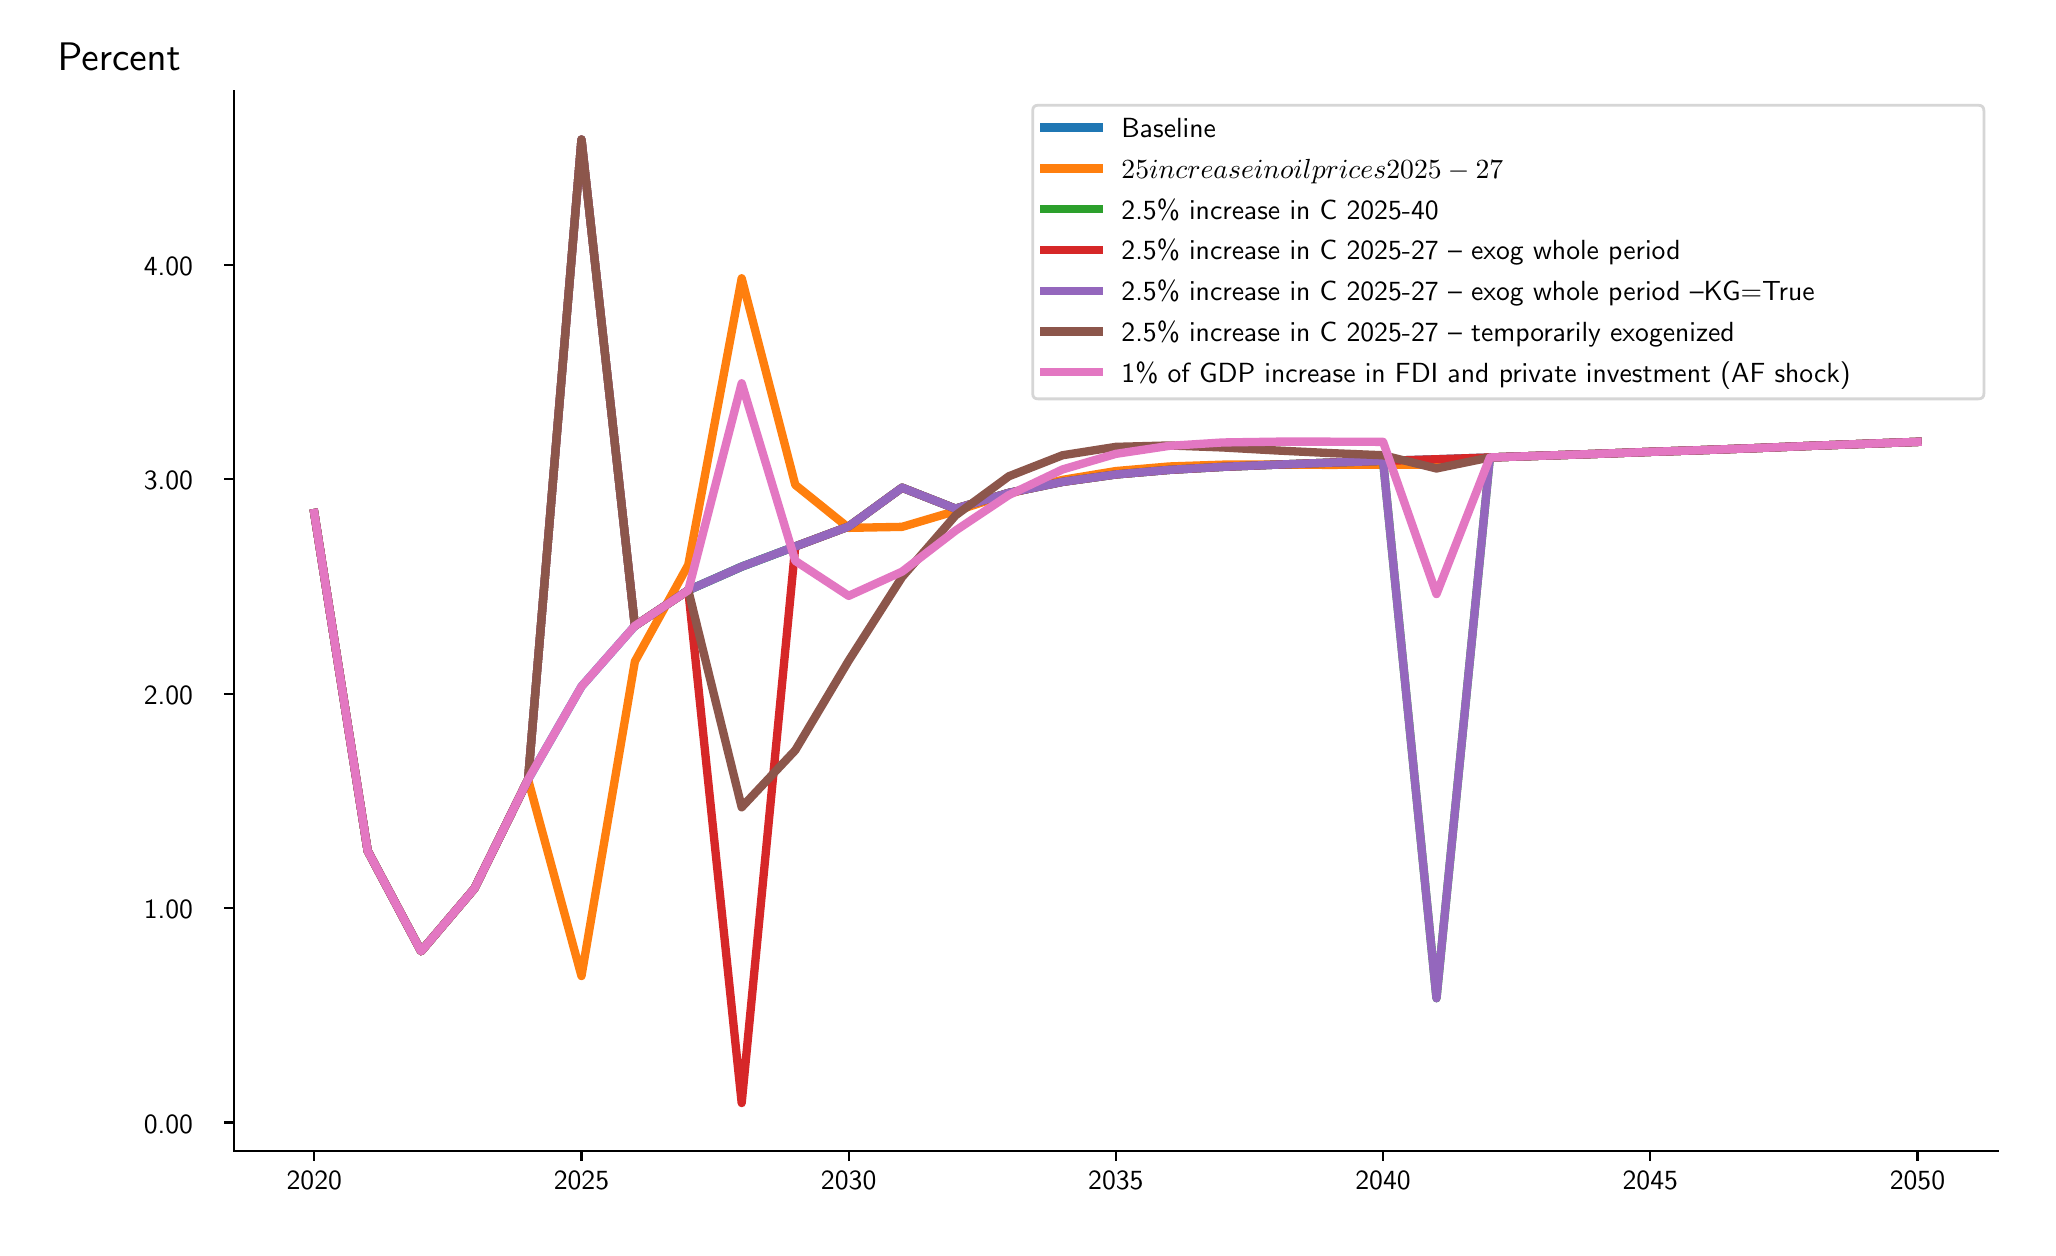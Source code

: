 \begingroup%
\makeatletter%
\begin{pgfpicture}%
\pgfpathrectangle{\pgfpointorigin}{\pgfqpoint{10.0in}{6.0in}}%
\pgfusepath{use as bounding box, clip}%
\begin{pgfscope}%
\pgfsetbuttcap%
\pgfsetmiterjoin%
\definecolor{currentfill}{rgb}{1.0,1.0,1.0}%
\pgfsetfillcolor{currentfill}%
\pgfsetlinewidth{0.0pt}%
\definecolor{currentstroke}{rgb}{1.0,1.0,1.0}%
\pgfsetstrokecolor{currentstroke}%
\pgfsetdash{}{0pt}%
\pgfpathmoveto{\pgfqpoint{0.0in}{0.0in}}%
\pgfpathlineto{\pgfqpoint{10.0in}{0.0in}}%
\pgfpathlineto{\pgfqpoint{10.0in}{6.0in}}%
\pgfpathlineto{\pgfqpoint{0.0in}{6.0in}}%
\pgfpathlineto{\pgfqpoint{0.0in}{0.0in}}%
\pgfpathclose%
\pgfusepath{fill}%
\end{pgfscope}%
\begin{pgfscope}%
\pgfsetbuttcap%
\pgfsetmiterjoin%
\definecolor{currentfill}{rgb}{1.0,1.0,1.0}%
\pgfsetfillcolor{currentfill}%
\pgfsetlinewidth{0.0pt}%
\definecolor{currentstroke}{rgb}{0.0,0.0,0.0}%
\pgfsetstrokecolor{currentstroke}%
\pgfsetstrokeopacity{0.0}%
\pgfsetdash{}{0pt}%
\pgfpathmoveto{\pgfqpoint{1.032in}{0.382in}}%
\pgfpathlineto{\pgfqpoint{9.85in}{0.382in}}%
\pgfpathlineto{\pgfqpoint{9.85in}{5.682in}}%
\pgfpathlineto{\pgfqpoint{1.032in}{5.682in}}%
\pgfpathlineto{\pgfqpoint{1.032in}{0.382in}}%
\pgfpathclose%
\pgfusepath{fill}%
\end{pgfscope}%
\begin{pgfscope}%
\pgfsetbuttcap%
\pgfsetroundjoin%
\definecolor{currentfill}{rgb}{0.0,0.0,0.0}%
\pgfsetfillcolor{currentfill}%
\pgfsetlinewidth{0.803pt}%
\definecolor{currentstroke}{rgb}{0.0,0.0,0.0}%
\pgfsetstrokecolor{currentstroke}%
\pgfsetdash{}{0pt}%
\pgfsys@defobject{currentmarker}{\pgfqpoint{0.0in}{-0.049in}}{\pgfqpoint{0.0in}{0.0in}}{%
\pgfpathmoveto{\pgfqpoint{0.0in}{0.0in}}%
\pgfpathlineto{\pgfqpoint{0.0in}{-0.049in}}%
\pgfusepath{stroke,fill}%
}%
\begin{pgfscope}%
\pgfsys@transformshift{1.433in}{0.382in}%
\pgfsys@useobject{currentmarker}{}%
\end{pgfscope}%
\end{pgfscope}%
\begin{pgfscope}%
\definecolor{textcolor}{rgb}{0.0,0.0,0.0}%
\pgfsetstrokecolor{textcolor}%
\pgfsetfillcolor{textcolor}%
\pgftext[x=1.433in,y=0.284in,,top]{\color{textcolor}\sffamily\fontsize{10.0}{12.0}\selectfont 2020}%
\end{pgfscope}%
\begin{pgfscope}%
\pgfsetbuttcap%
\pgfsetroundjoin%
\definecolor{currentfill}{rgb}{0.0,0.0,0.0}%
\pgfsetfillcolor{currentfill}%
\pgfsetlinewidth{0.803pt}%
\definecolor{currentstroke}{rgb}{0.0,0.0,0.0}%
\pgfsetstrokecolor{currentstroke}%
\pgfsetdash{}{0pt}%
\pgfsys@defobject{currentmarker}{\pgfqpoint{0.0in}{-0.049in}}{\pgfqpoint{0.0in}{0.0in}}{%
\pgfpathmoveto{\pgfqpoint{0.0in}{0.0in}}%
\pgfpathlineto{\pgfqpoint{0.0in}{-0.049in}}%
\pgfusepath{stroke,fill}%
}%
\begin{pgfscope}%
\pgfsys@transformshift{2.769in}{0.382in}%
\pgfsys@useobject{currentmarker}{}%
\end{pgfscope}%
\end{pgfscope}%
\begin{pgfscope}%
\definecolor{textcolor}{rgb}{0.0,0.0,0.0}%
\pgfsetstrokecolor{textcolor}%
\pgfsetfillcolor{textcolor}%
\pgftext[x=2.769in,y=0.284in,,top]{\color{textcolor}\sffamily\fontsize{10.0}{12.0}\selectfont 2025}%
\end{pgfscope}%
\begin{pgfscope}%
\pgfsetbuttcap%
\pgfsetroundjoin%
\definecolor{currentfill}{rgb}{0.0,0.0,0.0}%
\pgfsetfillcolor{currentfill}%
\pgfsetlinewidth{0.803pt}%
\definecolor{currentstroke}{rgb}{0.0,0.0,0.0}%
\pgfsetstrokecolor{currentstroke}%
\pgfsetdash{}{0pt}%
\pgfsys@defobject{currentmarker}{\pgfqpoint{0.0in}{-0.049in}}{\pgfqpoint{0.0in}{0.0in}}{%
\pgfpathmoveto{\pgfqpoint{0.0in}{0.0in}}%
\pgfpathlineto{\pgfqpoint{0.0in}{-0.049in}}%
\pgfusepath{stroke,fill}%
}%
\begin{pgfscope}%
\pgfsys@transformshift{4.105in}{0.382in}%
\pgfsys@useobject{currentmarker}{}%
\end{pgfscope}%
\end{pgfscope}%
\begin{pgfscope}%
\definecolor{textcolor}{rgb}{0.0,0.0,0.0}%
\pgfsetstrokecolor{textcolor}%
\pgfsetfillcolor{textcolor}%
\pgftext[x=4.105in,y=0.284in,,top]{\color{textcolor}\sffamily\fontsize{10.0}{12.0}\selectfont 2030}%
\end{pgfscope}%
\begin{pgfscope}%
\pgfsetbuttcap%
\pgfsetroundjoin%
\definecolor{currentfill}{rgb}{0.0,0.0,0.0}%
\pgfsetfillcolor{currentfill}%
\pgfsetlinewidth{0.803pt}%
\definecolor{currentstroke}{rgb}{0.0,0.0,0.0}%
\pgfsetstrokecolor{currentstroke}%
\pgfsetdash{}{0pt}%
\pgfsys@defobject{currentmarker}{\pgfqpoint{0.0in}{-0.049in}}{\pgfqpoint{0.0in}{0.0in}}{%
\pgfpathmoveto{\pgfqpoint{0.0in}{0.0in}}%
\pgfpathlineto{\pgfqpoint{0.0in}{-0.049in}}%
\pgfusepath{stroke,fill}%
}%
\begin{pgfscope}%
\pgfsys@transformshift{5.441in}{0.382in}%
\pgfsys@useobject{currentmarker}{}%
\end{pgfscope}%
\end{pgfscope}%
\begin{pgfscope}%
\definecolor{textcolor}{rgb}{0.0,0.0,0.0}%
\pgfsetstrokecolor{textcolor}%
\pgfsetfillcolor{textcolor}%
\pgftext[x=5.441in,y=0.284in,,top]{\color{textcolor}\sffamily\fontsize{10.0}{12.0}\selectfont 2035}%
\end{pgfscope}%
\begin{pgfscope}%
\pgfsetbuttcap%
\pgfsetroundjoin%
\definecolor{currentfill}{rgb}{0.0,0.0,0.0}%
\pgfsetfillcolor{currentfill}%
\pgfsetlinewidth{0.803pt}%
\definecolor{currentstroke}{rgb}{0.0,0.0,0.0}%
\pgfsetstrokecolor{currentstroke}%
\pgfsetdash{}{0pt}%
\pgfsys@defobject{currentmarker}{\pgfqpoint{0.0in}{-0.049in}}{\pgfqpoint{0.0in}{0.0in}}{%
\pgfpathmoveto{\pgfqpoint{0.0in}{0.0in}}%
\pgfpathlineto{\pgfqpoint{0.0in}{-0.049in}}%
\pgfusepath{stroke,fill}%
}%
\begin{pgfscope}%
\pgfsys@transformshift{6.777in}{0.382in}%
\pgfsys@useobject{currentmarker}{}%
\end{pgfscope}%
\end{pgfscope}%
\begin{pgfscope}%
\definecolor{textcolor}{rgb}{0.0,0.0,0.0}%
\pgfsetstrokecolor{textcolor}%
\pgfsetfillcolor{textcolor}%
\pgftext[x=6.777in,y=0.284in,,top]{\color{textcolor}\sffamily\fontsize{10.0}{12.0}\selectfont 2040}%
\end{pgfscope}%
\begin{pgfscope}%
\pgfsetbuttcap%
\pgfsetroundjoin%
\definecolor{currentfill}{rgb}{0.0,0.0,0.0}%
\pgfsetfillcolor{currentfill}%
\pgfsetlinewidth{0.803pt}%
\definecolor{currentstroke}{rgb}{0.0,0.0,0.0}%
\pgfsetstrokecolor{currentstroke}%
\pgfsetdash{}{0pt}%
\pgfsys@defobject{currentmarker}{\pgfqpoint{0.0in}{-0.049in}}{\pgfqpoint{0.0in}{0.0in}}{%
\pgfpathmoveto{\pgfqpoint{0.0in}{0.0in}}%
\pgfpathlineto{\pgfqpoint{0.0in}{-0.049in}}%
\pgfusepath{stroke,fill}%
}%
\begin{pgfscope}%
\pgfsys@transformshift{8.113in}{0.382in}%
\pgfsys@useobject{currentmarker}{}%
\end{pgfscope}%
\end{pgfscope}%
\begin{pgfscope}%
\definecolor{textcolor}{rgb}{0.0,0.0,0.0}%
\pgfsetstrokecolor{textcolor}%
\pgfsetfillcolor{textcolor}%
\pgftext[x=8.113in,y=0.284in,,top]{\color{textcolor}\sffamily\fontsize{10.0}{12.0}\selectfont 2045}%
\end{pgfscope}%
\begin{pgfscope}%
\pgfsetbuttcap%
\pgfsetroundjoin%
\definecolor{currentfill}{rgb}{0.0,0.0,0.0}%
\pgfsetfillcolor{currentfill}%
\pgfsetlinewidth{0.803pt}%
\definecolor{currentstroke}{rgb}{0.0,0.0,0.0}%
\pgfsetstrokecolor{currentstroke}%
\pgfsetdash{}{0pt}%
\pgfsys@defobject{currentmarker}{\pgfqpoint{0.0in}{-0.049in}}{\pgfqpoint{0.0in}{0.0in}}{%
\pgfpathmoveto{\pgfqpoint{0.0in}{0.0in}}%
\pgfpathlineto{\pgfqpoint{0.0in}{-0.049in}}%
\pgfusepath{stroke,fill}%
}%
\begin{pgfscope}%
\pgfsys@transformshift{9.449in}{0.382in}%
\pgfsys@useobject{currentmarker}{}%
\end{pgfscope}%
\end{pgfscope}%
\begin{pgfscope}%
\definecolor{textcolor}{rgb}{0.0,0.0,0.0}%
\pgfsetstrokecolor{textcolor}%
\pgfsetfillcolor{textcolor}%
\pgftext[x=9.449in,y=0.284in,,top]{\color{textcolor}\sffamily\fontsize{10.0}{12.0}\selectfont 2050}%
\end{pgfscope}%
\begin{pgfscope}%
\pgfsetbuttcap%
\pgfsetroundjoin%
\definecolor{currentfill}{rgb}{0.0,0.0,0.0}%
\pgfsetfillcolor{currentfill}%
\pgfsetlinewidth{0.803pt}%
\definecolor{currentstroke}{rgb}{0.0,0.0,0.0}%
\pgfsetstrokecolor{currentstroke}%
\pgfsetdash{}{0pt}%
\pgfsys@defobject{currentmarker}{\pgfqpoint{-0.049in}{0.0in}}{\pgfqpoint{-0.0in}{0.0in}}{%
\pgfpathmoveto{\pgfqpoint{-0.0in}{0.0in}}%
\pgfpathlineto{\pgfqpoint{-0.049in}{0.0in}}%
\pgfusepath{stroke,fill}%
}%
\begin{pgfscope}%
\pgfsys@transformshift{1.032in}{0.526in}%
\pgfsys@useobject{currentmarker}{}%
\end{pgfscope}%
\end{pgfscope}%
\begin{pgfscope}%
\definecolor{textcolor}{rgb}{0.0,0.0,0.0}%
\pgfsetstrokecolor{textcolor}%
\pgfsetfillcolor{textcolor}%
\pgftext[x=0.581in, y=0.473in, left, base]{\color{textcolor}\sffamily\fontsize{10.0}{12.0}\selectfont 0.00 }%
\end{pgfscope}%
\begin{pgfscope}%
\pgfsetbuttcap%
\pgfsetroundjoin%
\definecolor{currentfill}{rgb}{0.0,0.0,0.0}%
\pgfsetfillcolor{currentfill}%
\pgfsetlinewidth{0.803pt}%
\definecolor{currentstroke}{rgb}{0.0,0.0,0.0}%
\pgfsetstrokecolor{currentstroke}%
\pgfsetdash{}{0pt}%
\pgfsys@defobject{currentmarker}{\pgfqpoint{-0.049in}{0.0in}}{\pgfqpoint{-0.0in}{0.0in}}{%
\pgfpathmoveto{\pgfqpoint{-0.0in}{0.0in}}%
\pgfpathlineto{\pgfqpoint{-0.049in}{0.0in}}%
\pgfusepath{stroke,fill}%
}%
\begin{pgfscope}%
\pgfsys@transformshift{1.032in}{1.598in}%
\pgfsys@useobject{currentmarker}{}%
\end{pgfscope}%
\end{pgfscope}%
\begin{pgfscope}%
\definecolor{textcolor}{rgb}{0.0,0.0,0.0}%
\pgfsetstrokecolor{textcolor}%
\pgfsetfillcolor{textcolor}%
\pgftext[x=0.581in, y=1.545in, left, base]{\color{textcolor}\sffamily\fontsize{10.0}{12.0}\selectfont 1.00 }%
\end{pgfscope}%
\begin{pgfscope}%
\pgfsetbuttcap%
\pgfsetroundjoin%
\definecolor{currentfill}{rgb}{0.0,0.0,0.0}%
\pgfsetfillcolor{currentfill}%
\pgfsetlinewidth{0.803pt}%
\definecolor{currentstroke}{rgb}{0.0,0.0,0.0}%
\pgfsetstrokecolor{currentstroke}%
\pgfsetdash{}{0pt}%
\pgfsys@defobject{currentmarker}{\pgfqpoint{-0.049in}{0.0in}}{\pgfqpoint{-0.0in}{0.0in}}{%
\pgfpathmoveto{\pgfqpoint{-0.0in}{0.0in}}%
\pgfpathlineto{\pgfqpoint{-0.049in}{0.0in}}%
\pgfusepath{stroke,fill}%
}%
\begin{pgfscope}%
\pgfsys@transformshift{1.032in}{2.67in}%
\pgfsys@useobject{currentmarker}{}%
\end{pgfscope}%
\end{pgfscope}%
\begin{pgfscope}%
\definecolor{textcolor}{rgb}{0.0,0.0,0.0}%
\pgfsetstrokecolor{textcolor}%
\pgfsetfillcolor{textcolor}%
\pgftext[x=0.581in, y=2.617in, left, base]{\color{textcolor}\sffamily\fontsize{10.0}{12.0}\selectfont 2.00 }%
\end{pgfscope}%
\begin{pgfscope}%
\pgfsetbuttcap%
\pgfsetroundjoin%
\definecolor{currentfill}{rgb}{0.0,0.0,0.0}%
\pgfsetfillcolor{currentfill}%
\pgfsetlinewidth{0.803pt}%
\definecolor{currentstroke}{rgb}{0.0,0.0,0.0}%
\pgfsetstrokecolor{currentstroke}%
\pgfsetdash{}{0pt}%
\pgfsys@defobject{currentmarker}{\pgfqpoint{-0.049in}{0.0in}}{\pgfqpoint{-0.0in}{0.0in}}{%
\pgfpathmoveto{\pgfqpoint{-0.0in}{0.0in}}%
\pgfpathlineto{\pgfqpoint{-0.049in}{0.0in}}%
\pgfusepath{stroke,fill}%
}%
\begin{pgfscope}%
\pgfsys@transformshift{1.032in}{3.742in}%
\pgfsys@useobject{currentmarker}{}%
\end{pgfscope}%
\end{pgfscope}%
\begin{pgfscope}%
\definecolor{textcolor}{rgb}{0.0,0.0,0.0}%
\pgfsetstrokecolor{textcolor}%
\pgfsetfillcolor{textcolor}%
\pgftext[x=0.581in, y=3.689in, left, base]{\color{textcolor}\sffamily\fontsize{10.0}{12.0}\selectfont 3.00 }%
\end{pgfscope}%
\begin{pgfscope}%
\pgfsetbuttcap%
\pgfsetroundjoin%
\definecolor{currentfill}{rgb}{0.0,0.0,0.0}%
\pgfsetfillcolor{currentfill}%
\pgfsetlinewidth{0.803pt}%
\definecolor{currentstroke}{rgb}{0.0,0.0,0.0}%
\pgfsetstrokecolor{currentstroke}%
\pgfsetdash{}{0pt}%
\pgfsys@defobject{currentmarker}{\pgfqpoint{-0.049in}{0.0in}}{\pgfqpoint{-0.0in}{0.0in}}{%
\pgfpathmoveto{\pgfqpoint{-0.0in}{0.0in}}%
\pgfpathlineto{\pgfqpoint{-0.049in}{0.0in}}%
\pgfusepath{stroke,fill}%
}%
\begin{pgfscope}%
\pgfsys@transformshift{1.032in}{4.814in}%
\pgfsys@useobject{currentmarker}{}%
\end{pgfscope}%
\end{pgfscope}%
\begin{pgfscope}%
\definecolor{textcolor}{rgb}{0.0,0.0,0.0}%
\pgfsetstrokecolor{textcolor}%
\pgfsetfillcolor{textcolor}%
\pgftext[x=0.581in, y=4.761in, left, base]{\color{textcolor}\sffamily\fontsize{10.0}{12.0}\selectfont 4.00 }%
\end{pgfscope}%
\begin{pgfscope}%
\definecolor{textcolor}{rgb}{0.0,0.0,0.0}%
\pgfsetstrokecolor{textcolor}%
\pgfsetfillcolor{textcolor}%
\pgftext[x=0.15in,y=5.788in,left,base]{\color{textcolor}\sffamily\fontsize{15.0}{18.0}\selectfont Percent}%
\end{pgfscope}%
\begin{pgfscope}%
\pgfpathrectangle{\pgfqpoint{1.032in}{0.382in}}{\pgfqpoint{8.818in}{5.3in}}%
\pgfusepath{clip}%
\pgfsetrectcap%
\pgfsetroundjoin%
\pgfsetlinewidth{3.011pt}%
\definecolor{currentstroke}{rgb}{0.122,0.467,0.706}%
\pgfsetstrokecolor{currentstroke}%
\pgfsetdash{}{0pt}%
\pgfpathmoveto{\pgfqpoint{1.433in}{3.573in}}%
\pgfpathlineto{\pgfqpoint{1.7in}{1.884in}}%
\pgfpathlineto{\pgfqpoint{1.967in}{1.382in}}%
\pgfpathlineto{\pgfqpoint{2.234in}{1.696in}}%
\pgfpathlineto{\pgfqpoint{2.502in}{2.241in}}%
\pgfpathlineto{\pgfqpoint{2.769in}{2.706in}}%
\pgfpathlineto{\pgfqpoint{3.036in}{3.009in}}%
\pgfpathlineto{\pgfqpoint{3.303in}{3.187in}}%
\pgfpathlineto{\pgfqpoint{3.57in}{3.305in}}%
\pgfpathlineto{\pgfqpoint{3.838in}{3.406in}}%
\pgfpathlineto{\pgfqpoint{4.105in}{3.506in}}%
\pgfpathlineto{\pgfqpoint{4.372in}{3.7in}}%
\pgfpathlineto{\pgfqpoint{4.639in}{3.595in}}%
\pgfpathlineto{\pgfqpoint{4.906in}{3.674in}}%
\pgfpathlineto{\pgfqpoint{5.174in}{3.729in}}%
\pgfpathlineto{\pgfqpoint{5.441in}{3.766in}}%
\pgfpathlineto{\pgfqpoint{5.708in}{3.789in}}%
\pgfpathlineto{\pgfqpoint{5.975in}{3.804in}}%
\pgfpathlineto{\pgfqpoint{6.243in}{3.815in}}%
\pgfpathlineto{\pgfqpoint{6.51in}{3.825in}}%
\pgfpathlineto{\pgfqpoint{6.777in}{3.834in}}%
\pgfpathlineto{\pgfqpoint{7.044in}{3.842in}}%
\pgfpathlineto{\pgfqpoint{7.311in}{3.851in}}%
\pgfpathlineto{\pgfqpoint{7.579in}{3.86in}}%
\pgfpathlineto{\pgfqpoint{7.846in}{3.869in}}%
\pgfpathlineto{\pgfqpoint{8.113in}{3.879in}}%
\pgfpathlineto{\pgfqpoint{8.38in}{3.888in}}%
\pgfpathlineto{\pgfqpoint{8.648in}{3.898in}}%
\pgfpathlineto{\pgfqpoint{8.915in}{3.909in}}%
\pgfpathlineto{\pgfqpoint{9.182in}{3.919in}}%
\pgfpathlineto{\pgfqpoint{9.449in}{3.929in}}%
\pgfusepath{stroke}%
\end{pgfscope}%
\begin{pgfscope}%
\pgfpathrectangle{\pgfqpoint{1.032in}{0.382in}}{\pgfqpoint{8.818in}{5.3in}}%
\pgfusepath{clip}%
\pgfsetrectcap%
\pgfsetroundjoin%
\pgfsetlinewidth{3.011pt}%
\definecolor{currentstroke}{rgb}{1.0,0.498,0.055}%
\pgfsetstrokecolor{currentstroke}%
\pgfsetdash{}{0pt}%
\pgfpathmoveto{\pgfqpoint{1.433in}{3.573in}}%
\pgfpathlineto{\pgfqpoint{1.7in}{1.884in}}%
\pgfpathlineto{\pgfqpoint{1.967in}{1.382in}}%
\pgfpathlineto{\pgfqpoint{2.234in}{1.696in}}%
\pgfpathlineto{\pgfqpoint{2.502in}{2.241in}}%
\pgfpathlineto{\pgfqpoint{2.769in}{1.258in}}%
\pgfpathlineto{\pgfqpoint{3.036in}{2.831in}}%
\pgfpathlineto{\pgfqpoint{3.303in}{3.314in}}%
\pgfpathlineto{\pgfqpoint{3.57in}{4.747in}}%
\pgfpathlineto{\pgfqpoint{3.838in}{3.714in}}%
\pgfpathlineto{\pgfqpoint{4.105in}{3.499in}}%
\pgfpathlineto{\pgfqpoint{4.372in}{3.504in}}%
\pgfpathlineto{\pgfqpoint{4.639in}{3.583in}}%
\pgfpathlineto{\pgfqpoint{4.906in}{3.67in}}%
\pgfpathlineto{\pgfqpoint{5.174in}{3.739in}}%
\pgfpathlineto{\pgfqpoint{5.441in}{3.783in}}%
\pgfpathlineto{\pgfqpoint{5.708in}{3.806in}}%
\pgfpathlineto{\pgfqpoint{5.975in}{3.815in}}%
\pgfpathlineto{\pgfqpoint{6.243in}{3.815in}}%
\pgfpathlineto{\pgfqpoint{6.51in}{3.814in}}%
\pgfpathlineto{\pgfqpoint{6.777in}{3.815in}}%
\pgfpathlineto{\pgfqpoint{7.044in}{3.814in}}%
\pgfpathlineto{\pgfqpoint{7.311in}{3.851in}}%
\pgfpathlineto{\pgfqpoint{7.579in}{3.86in}}%
\pgfpathlineto{\pgfqpoint{7.846in}{3.869in}}%
\pgfpathlineto{\pgfqpoint{8.113in}{3.879in}}%
\pgfpathlineto{\pgfqpoint{8.38in}{3.888in}}%
\pgfpathlineto{\pgfqpoint{8.648in}{3.898in}}%
\pgfpathlineto{\pgfqpoint{8.915in}{3.909in}}%
\pgfpathlineto{\pgfqpoint{9.182in}{3.919in}}%
\pgfpathlineto{\pgfqpoint{9.449in}{3.929in}}%
\pgfusepath{stroke}%
\end{pgfscope}%
\begin{pgfscope}%
\pgfpathrectangle{\pgfqpoint{1.032in}{0.382in}}{\pgfqpoint{8.818in}{5.3in}}%
\pgfusepath{clip}%
\pgfsetrectcap%
\pgfsetroundjoin%
\pgfsetlinewidth{3.011pt}%
\definecolor{currentstroke}{rgb}{0.173,0.627,0.173}%
\pgfsetstrokecolor{currentstroke}%
\pgfsetdash{}{0pt}%
\pgfpathmoveto{\pgfqpoint{1.433in}{3.573in}}%
\pgfpathlineto{\pgfqpoint{1.7in}{1.884in}}%
\pgfpathlineto{\pgfqpoint{1.967in}{1.382in}}%
\pgfpathlineto{\pgfqpoint{2.234in}{1.696in}}%
\pgfpathlineto{\pgfqpoint{2.502in}{2.241in}}%
\pgfpathlineto{\pgfqpoint{2.769in}{5.441in}}%
\pgfpathlineto{\pgfqpoint{3.036in}{3.009in}}%
\pgfpathlineto{\pgfqpoint{3.303in}{3.187in}}%
\pgfpathlineto{\pgfqpoint{3.57in}{3.305in}}%
\pgfpathlineto{\pgfqpoint{3.838in}{3.406in}}%
\pgfpathlineto{\pgfqpoint{4.105in}{3.506in}}%
\pgfpathlineto{\pgfqpoint{4.372in}{3.7in}}%
\pgfpathlineto{\pgfqpoint{4.639in}{3.595in}}%
\pgfpathlineto{\pgfqpoint{4.906in}{3.674in}}%
\pgfpathlineto{\pgfqpoint{5.174in}{3.729in}}%
\pgfpathlineto{\pgfqpoint{5.441in}{3.766in}}%
\pgfpathlineto{\pgfqpoint{5.708in}{3.789in}}%
\pgfpathlineto{\pgfqpoint{5.975in}{3.804in}}%
\pgfpathlineto{\pgfqpoint{6.243in}{3.815in}}%
\pgfpathlineto{\pgfqpoint{6.51in}{3.825in}}%
\pgfpathlineto{\pgfqpoint{6.777in}{3.834in}}%
\pgfpathlineto{\pgfqpoint{7.044in}{1.147in}}%
\pgfpathlineto{\pgfqpoint{7.311in}{3.851in}}%
\pgfpathlineto{\pgfqpoint{7.579in}{3.86in}}%
\pgfpathlineto{\pgfqpoint{7.846in}{3.869in}}%
\pgfpathlineto{\pgfqpoint{8.113in}{3.879in}}%
\pgfpathlineto{\pgfqpoint{8.38in}{3.888in}}%
\pgfpathlineto{\pgfqpoint{8.648in}{3.898in}}%
\pgfpathlineto{\pgfqpoint{8.915in}{3.909in}}%
\pgfpathlineto{\pgfqpoint{9.182in}{3.919in}}%
\pgfpathlineto{\pgfqpoint{9.449in}{3.929in}}%
\pgfusepath{stroke}%
\end{pgfscope}%
\begin{pgfscope}%
\pgfpathrectangle{\pgfqpoint{1.032in}{0.382in}}{\pgfqpoint{8.818in}{5.3in}}%
\pgfusepath{clip}%
\pgfsetrectcap%
\pgfsetroundjoin%
\pgfsetlinewidth{3.011pt}%
\definecolor{currentstroke}{rgb}{0.839,0.153,0.157}%
\pgfsetstrokecolor{currentstroke}%
\pgfsetdash{}{0pt}%
\pgfpathmoveto{\pgfqpoint{1.433in}{3.573in}}%
\pgfpathlineto{\pgfqpoint{1.7in}{1.884in}}%
\pgfpathlineto{\pgfqpoint{1.967in}{1.382in}}%
\pgfpathlineto{\pgfqpoint{2.234in}{1.696in}}%
\pgfpathlineto{\pgfqpoint{2.502in}{2.241in}}%
\pgfpathlineto{\pgfqpoint{2.769in}{5.441in}}%
\pgfpathlineto{\pgfqpoint{3.036in}{3.009in}}%
\pgfpathlineto{\pgfqpoint{3.303in}{3.187in}}%
\pgfpathlineto{\pgfqpoint{3.57in}{0.623in}}%
\pgfpathlineto{\pgfqpoint{3.838in}{3.406in}}%
\pgfpathlineto{\pgfqpoint{4.105in}{3.506in}}%
\pgfpathlineto{\pgfqpoint{4.372in}{3.7in}}%
\pgfpathlineto{\pgfqpoint{4.639in}{3.595in}}%
\pgfpathlineto{\pgfqpoint{4.906in}{3.674in}}%
\pgfpathlineto{\pgfqpoint{5.174in}{3.729in}}%
\pgfpathlineto{\pgfqpoint{5.441in}{3.766in}}%
\pgfpathlineto{\pgfqpoint{5.708in}{3.789in}}%
\pgfpathlineto{\pgfqpoint{5.975in}{3.804in}}%
\pgfpathlineto{\pgfqpoint{6.243in}{3.815in}}%
\pgfpathlineto{\pgfqpoint{6.51in}{3.825in}}%
\pgfpathlineto{\pgfqpoint{6.777in}{3.834in}}%
\pgfpathlineto{\pgfqpoint{7.044in}{3.842in}}%
\pgfpathlineto{\pgfqpoint{7.311in}{3.851in}}%
\pgfpathlineto{\pgfqpoint{7.579in}{3.86in}}%
\pgfpathlineto{\pgfqpoint{7.846in}{3.869in}}%
\pgfpathlineto{\pgfqpoint{8.113in}{3.879in}}%
\pgfpathlineto{\pgfqpoint{8.38in}{3.888in}}%
\pgfpathlineto{\pgfqpoint{8.648in}{3.898in}}%
\pgfpathlineto{\pgfqpoint{8.915in}{3.909in}}%
\pgfpathlineto{\pgfqpoint{9.182in}{3.919in}}%
\pgfpathlineto{\pgfqpoint{9.449in}{3.929in}}%
\pgfusepath{stroke}%
\end{pgfscope}%
\begin{pgfscope}%
\pgfpathrectangle{\pgfqpoint{1.032in}{0.382in}}{\pgfqpoint{8.818in}{5.3in}}%
\pgfusepath{clip}%
\pgfsetrectcap%
\pgfsetroundjoin%
\pgfsetlinewidth{3.011pt}%
\definecolor{currentstroke}{rgb}{0.58,0.404,0.741}%
\pgfsetstrokecolor{currentstroke}%
\pgfsetdash{}{0pt}%
\pgfpathmoveto{\pgfqpoint{1.433in}{3.573in}}%
\pgfpathlineto{\pgfqpoint{1.7in}{1.884in}}%
\pgfpathlineto{\pgfqpoint{1.967in}{1.382in}}%
\pgfpathlineto{\pgfqpoint{2.234in}{1.696in}}%
\pgfpathlineto{\pgfqpoint{2.502in}{2.241in}}%
\pgfpathlineto{\pgfqpoint{2.769in}{5.441in}}%
\pgfpathlineto{\pgfqpoint{3.036in}{3.009in}}%
\pgfpathlineto{\pgfqpoint{3.303in}{3.187in}}%
\pgfpathlineto{\pgfqpoint{3.57in}{3.305in}}%
\pgfpathlineto{\pgfqpoint{3.838in}{3.406in}}%
\pgfpathlineto{\pgfqpoint{4.105in}{3.506in}}%
\pgfpathlineto{\pgfqpoint{4.372in}{3.7in}}%
\pgfpathlineto{\pgfqpoint{4.639in}{3.595in}}%
\pgfpathlineto{\pgfqpoint{4.906in}{3.674in}}%
\pgfpathlineto{\pgfqpoint{5.174in}{3.729in}}%
\pgfpathlineto{\pgfqpoint{5.441in}{3.766in}}%
\pgfpathlineto{\pgfqpoint{5.708in}{3.789in}}%
\pgfpathlineto{\pgfqpoint{5.975in}{3.804in}}%
\pgfpathlineto{\pgfqpoint{6.243in}{3.815in}}%
\pgfpathlineto{\pgfqpoint{6.51in}{3.825in}}%
\pgfpathlineto{\pgfqpoint{6.777in}{3.834in}}%
\pgfpathlineto{\pgfqpoint{7.044in}{1.147in}}%
\pgfpathlineto{\pgfqpoint{7.311in}{3.851in}}%
\pgfpathlineto{\pgfqpoint{7.579in}{3.86in}}%
\pgfpathlineto{\pgfqpoint{7.846in}{3.869in}}%
\pgfpathlineto{\pgfqpoint{8.113in}{3.879in}}%
\pgfpathlineto{\pgfqpoint{8.38in}{3.888in}}%
\pgfpathlineto{\pgfqpoint{8.648in}{3.898in}}%
\pgfpathlineto{\pgfqpoint{8.915in}{3.909in}}%
\pgfpathlineto{\pgfqpoint{9.182in}{3.919in}}%
\pgfpathlineto{\pgfqpoint{9.449in}{3.929in}}%
\pgfusepath{stroke}%
\end{pgfscope}%
\begin{pgfscope}%
\pgfpathrectangle{\pgfqpoint{1.032in}{0.382in}}{\pgfqpoint{8.818in}{5.3in}}%
\pgfusepath{clip}%
\pgfsetrectcap%
\pgfsetroundjoin%
\pgfsetlinewidth{3.011pt}%
\definecolor{currentstroke}{rgb}{0.549,0.337,0.294}%
\pgfsetstrokecolor{currentstroke}%
\pgfsetdash{}{0pt}%
\pgfpathmoveto{\pgfqpoint{1.433in}{3.573in}}%
\pgfpathlineto{\pgfqpoint{1.7in}{1.884in}}%
\pgfpathlineto{\pgfqpoint{1.967in}{1.382in}}%
\pgfpathlineto{\pgfqpoint{2.234in}{1.696in}}%
\pgfpathlineto{\pgfqpoint{2.502in}{2.241in}}%
\pgfpathlineto{\pgfqpoint{2.769in}{5.441in}}%
\pgfpathlineto{\pgfqpoint{3.036in}{3.009in}}%
\pgfpathlineto{\pgfqpoint{3.303in}{3.187in}}%
\pgfpathlineto{\pgfqpoint{3.57in}{2.102in}}%
\pgfpathlineto{\pgfqpoint{3.838in}{2.387in}}%
\pgfpathlineto{\pgfqpoint{4.105in}{2.835in}}%
\pgfpathlineto{\pgfqpoint{4.372in}{3.253in}}%
\pgfpathlineto{\pgfqpoint{4.639in}{3.561in}}%
\pgfpathlineto{\pgfqpoint{4.906in}{3.757in}}%
\pgfpathlineto{\pgfqpoint{5.174in}{3.862in}}%
\pgfpathlineto{\pgfqpoint{5.441in}{3.904in}}%
\pgfpathlineto{\pgfqpoint{5.708in}{3.911in}}%
\pgfpathlineto{\pgfqpoint{5.975in}{3.901in}}%
\pgfpathlineto{\pgfqpoint{6.243in}{3.886in}}%
\pgfpathlineto{\pgfqpoint{6.51in}{3.873in}}%
\pgfpathlineto{\pgfqpoint{6.777in}{3.862in}}%
\pgfpathlineto{\pgfqpoint{7.044in}{3.796in}}%
\pgfpathlineto{\pgfqpoint{7.311in}{3.851in}}%
\pgfpathlineto{\pgfqpoint{7.579in}{3.86in}}%
\pgfpathlineto{\pgfqpoint{7.846in}{3.869in}}%
\pgfpathlineto{\pgfqpoint{8.113in}{3.879in}}%
\pgfpathlineto{\pgfqpoint{8.38in}{3.888in}}%
\pgfpathlineto{\pgfqpoint{8.648in}{3.898in}}%
\pgfpathlineto{\pgfqpoint{8.915in}{3.909in}}%
\pgfpathlineto{\pgfqpoint{9.182in}{3.919in}}%
\pgfpathlineto{\pgfqpoint{9.449in}{3.929in}}%
\pgfusepath{stroke}%
\end{pgfscope}%
\begin{pgfscope}%
\pgfpathrectangle{\pgfqpoint{1.032in}{0.382in}}{\pgfqpoint{8.818in}{5.3in}}%
\pgfusepath{clip}%
\pgfsetrectcap%
\pgfsetroundjoin%
\pgfsetlinewidth{3.011pt}%
\definecolor{currentstroke}{rgb}{0.89,0.467,0.761}%
\pgfsetstrokecolor{currentstroke}%
\pgfsetdash{}{0pt}%
\pgfpathmoveto{\pgfqpoint{1.433in}{3.573in}}%
\pgfpathlineto{\pgfqpoint{1.7in}{1.884in}}%
\pgfpathlineto{\pgfqpoint{1.967in}{1.382in}}%
\pgfpathlineto{\pgfqpoint{2.234in}{1.696in}}%
\pgfpathlineto{\pgfqpoint{2.502in}{2.241in}}%
\pgfpathlineto{\pgfqpoint{2.769in}{2.706in}}%
\pgfpathlineto{\pgfqpoint{3.036in}{3.009in}}%
\pgfpathlineto{\pgfqpoint{3.303in}{3.187in}}%
\pgfpathlineto{\pgfqpoint{3.57in}{4.222in}}%
\pgfpathlineto{\pgfqpoint{3.838in}{3.334in}}%
\pgfpathlineto{\pgfqpoint{4.105in}{3.159in}}%
\pgfpathlineto{\pgfqpoint{4.372in}{3.28in}}%
\pgfpathlineto{\pgfqpoint{4.639in}{3.485in}}%
\pgfpathlineto{\pgfqpoint{4.906in}{3.663in}}%
\pgfpathlineto{\pgfqpoint{5.174in}{3.791in}}%
\pgfpathlineto{\pgfqpoint{5.441in}{3.869in}}%
\pgfpathlineto{\pgfqpoint{5.708in}{3.909in}}%
\pgfpathlineto{\pgfqpoint{5.975in}{3.926in}}%
\pgfpathlineto{\pgfqpoint{6.243in}{3.93in}}%
\pgfpathlineto{\pgfqpoint{6.51in}{3.93in}}%
\pgfpathlineto{\pgfqpoint{6.777in}{3.929in}}%
\pgfpathlineto{\pgfqpoint{7.044in}{3.168in}}%
\pgfpathlineto{\pgfqpoint{7.311in}{3.851in}}%
\pgfpathlineto{\pgfqpoint{7.579in}{3.86in}}%
\pgfpathlineto{\pgfqpoint{7.846in}{3.869in}}%
\pgfpathlineto{\pgfqpoint{8.113in}{3.879in}}%
\pgfpathlineto{\pgfqpoint{8.38in}{3.888in}}%
\pgfpathlineto{\pgfqpoint{8.648in}{3.898in}}%
\pgfpathlineto{\pgfqpoint{8.915in}{3.909in}}%
\pgfpathlineto{\pgfqpoint{9.182in}{3.919in}}%
\pgfpathlineto{\pgfqpoint{9.449in}{3.929in}}%
\pgfusepath{stroke}%
\end{pgfscope}%
\begin{pgfscope}%
\pgfsetrectcap%
\pgfsetmiterjoin%
\pgfsetlinewidth{0.803pt}%
\definecolor{currentstroke}{rgb}{0.0,0.0,0.0}%
\pgfsetstrokecolor{currentstroke}%
\pgfsetdash{}{0pt}%
\pgfpathmoveto{\pgfqpoint{1.032in}{0.382in}}%
\pgfpathlineto{\pgfqpoint{1.032in}{5.682in}}%
\pgfusepath{stroke}%
\end{pgfscope}%
\begin{pgfscope}%
\pgfsetrectcap%
\pgfsetmiterjoin%
\pgfsetlinewidth{0.803pt}%
\definecolor{currentstroke}{rgb}{0.0,0.0,0.0}%
\pgfsetstrokecolor{currentstroke}%
\pgfsetdash{}{0pt}%
\pgfpathmoveto{\pgfqpoint{1.032in}{0.382in}}%
\pgfpathlineto{\pgfqpoint{9.85in}{0.382in}}%
\pgfusepath{stroke}%
\end{pgfscope}%
\begin{pgfscope}%
\pgfsetbuttcap%
\pgfsetmiterjoin%
\definecolor{currentfill}{rgb}{1.0,1.0,1.0}%
\pgfsetfillcolor{currentfill}%
\pgfsetfillopacity{0.8}%
\pgfsetlinewidth{1.004pt}%
\definecolor{currentstroke}{rgb}{0.8,0.8,0.8}%
\pgfsetstrokecolor{currentstroke}%
\pgfsetstrokeopacity{0.8}%
\pgfsetdash{}{0pt}%
\pgfpathmoveto{\pgfqpoint{5.052in}{4.144in}}%
\pgfpathlineto{\pgfqpoint{9.753in}{4.144in}}%
\pgfpathquadraticcurveto{\pgfqpoint{9.781in}{4.144in}}{\pgfqpoint{9.781in}{4.171in}}%
\pgfpathlineto{\pgfqpoint{9.781in}{5.584in}}%
\pgfpathquadraticcurveto{\pgfqpoint{9.781in}{5.612in}}{\pgfqpoint{9.753in}{5.612in}}%
\pgfpathlineto{\pgfqpoint{5.052in}{5.612in}}%
\pgfpathquadraticcurveto{\pgfqpoint{5.025in}{5.612in}}{\pgfqpoint{5.025in}{5.584in}}%
\pgfpathlineto{\pgfqpoint{5.025in}{4.171in}}%
\pgfpathquadraticcurveto{\pgfqpoint{5.025in}{4.144in}}{\pgfqpoint{5.052in}{4.144in}}%
\pgfpathlineto{\pgfqpoint{5.052in}{4.144in}}%
\pgfpathclose%
\pgfusepath{stroke,fill}%
\end{pgfscope}%
\begin{pgfscope}%
\pgfsetrectcap%
\pgfsetroundjoin%
\pgfsetlinewidth{3.011pt}%
\definecolor{currentstroke}{rgb}{0.122,0.467,0.706}%
\pgfsetstrokecolor{currentstroke}%
\pgfsetdash{}{0pt}%
\pgfpathmoveto{\pgfqpoint{5.08in}{5.5in}}%
\pgfpathlineto{\pgfqpoint{5.219in}{5.5in}}%
\pgfpathlineto{\pgfqpoint{5.358in}{5.5in}}%
\pgfusepath{stroke}%
\end{pgfscope}%
\begin{pgfscope}%
\definecolor{textcolor}{rgb}{0.0,0.0,0.0}%
\pgfsetstrokecolor{textcolor}%
\pgfsetfillcolor{textcolor}%
\pgftext[x=5.469in,y=5.451in,left,base]{\color{textcolor}\sffamily\fontsize{10.0}{12.0}\selectfont Baseline}%
\end{pgfscope}%
\begin{pgfscope}%
\pgfsetrectcap%
\pgfsetroundjoin%
\pgfsetlinewidth{3.011pt}%
\definecolor{currentstroke}{rgb}{1.0,0.498,0.055}%
\pgfsetstrokecolor{currentstroke}%
\pgfsetdash{}{0pt}%
\pgfpathmoveto{\pgfqpoint{5.08in}{5.296in}}%
\pgfpathlineto{\pgfqpoint{5.219in}{5.296in}}%
\pgfpathlineto{\pgfqpoint{5.358in}{5.296in}}%
\pgfusepath{stroke}%
\end{pgfscope}%
\begin{pgfscope}%
\definecolor{textcolor}{rgb}{0.0,0.0,0.0}%
\pgfsetstrokecolor{textcolor}%
\pgfsetfillcolor{textcolor}%
\pgftext[x=5.469in,y=5.247in,left,base]{\color{textcolor}\sffamily\fontsize{10.0}{12.0}\selectfont \(\displaystyle 25 increase in oil prices 2025-27\)}%
\end{pgfscope}%
\begin{pgfscope}%
\pgfsetrectcap%
\pgfsetroundjoin%
\pgfsetlinewidth{3.011pt}%
\definecolor{currentstroke}{rgb}{0.173,0.627,0.173}%
\pgfsetstrokecolor{currentstroke}%
\pgfsetdash{}{0pt}%
\pgfpathmoveto{\pgfqpoint{5.08in}{5.092in}}%
\pgfpathlineto{\pgfqpoint{5.219in}{5.092in}}%
\pgfpathlineto{\pgfqpoint{5.358in}{5.092in}}%
\pgfusepath{stroke}%
\end{pgfscope}%
\begin{pgfscope}%
\definecolor{textcolor}{rgb}{0.0,0.0,0.0}%
\pgfsetstrokecolor{textcolor}%
\pgfsetfillcolor{textcolor}%
\pgftext[x=5.469in,y=5.043in,left,base]{\color{textcolor}\sffamily\fontsize{10.0}{12.0}\selectfont 2.5\% increase in C 2025-40}%
\end{pgfscope}%
\begin{pgfscope}%
\pgfsetrectcap%
\pgfsetroundjoin%
\pgfsetlinewidth{3.011pt}%
\definecolor{currentstroke}{rgb}{0.839,0.153,0.157}%
\pgfsetstrokecolor{currentstroke}%
\pgfsetdash{}{0pt}%
\pgfpathmoveto{\pgfqpoint{5.08in}{4.888in}}%
\pgfpathlineto{\pgfqpoint{5.219in}{4.888in}}%
\pgfpathlineto{\pgfqpoint{5.358in}{4.888in}}%
\pgfusepath{stroke}%
\end{pgfscope}%
\begin{pgfscope}%
\definecolor{textcolor}{rgb}{0.0,0.0,0.0}%
\pgfsetstrokecolor{textcolor}%
\pgfsetfillcolor{textcolor}%
\pgftext[x=5.469in,y=4.84in,left,base]{\color{textcolor}\sffamily\fontsize{10.0}{12.0}\selectfont 2.5\% increase in C 2025-27 -- exog whole period}%
\end{pgfscope}%
\begin{pgfscope}%
\pgfsetrectcap%
\pgfsetroundjoin%
\pgfsetlinewidth{3.011pt}%
\definecolor{currentstroke}{rgb}{0.58,0.404,0.741}%
\pgfsetstrokecolor{currentstroke}%
\pgfsetdash{}{0pt}%
\pgfpathmoveto{\pgfqpoint{5.08in}{4.684in}}%
\pgfpathlineto{\pgfqpoint{5.219in}{4.684in}}%
\pgfpathlineto{\pgfqpoint{5.358in}{4.684in}}%
\pgfusepath{stroke}%
\end{pgfscope}%
\begin{pgfscope}%
\definecolor{textcolor}{rgb}{0.0,0.0,0.0}%
\pgfsetstrokecolor{textcolor}%
\pgfsetfillcolor{textcolor}%
\pgftext[x=5.469in,y=4.636in,left,base]{\color{textcolor}\sffamily\fontsize{10.0}{12.0}\selectfont 2.5\% increase in C 2025-27 -- exog whole period --KG=True}%
\end{pgfscope}%
\begin{pgfscope}%
\pgfsetrectcap%
\pgfsetroundjoin%
\pgfsetlinewidth{3.011pt}%
\definecolor{currentstroke}{rgb}{0.549,0.337,0.294}%
\pgfsetstrokecolor{currentstroke}%
\pgfsetdash{}{0pt}%
\pgfpathmoveto{\pgfqpoint{5.08in}{4.48in}}%
\pgfpathlineto{\pgfqpoint{5.219in}{4.48in}}%
\pgfpathlineto{\pgfqpoint{5.358in}{4.48in}}%
\pgfusepath{stroke}%
\end{pgfscope}%
\begin{pgfscope}%
\definecolor{textcolor}{rgb}{0.0,0.0,0.0}%
\pgfsetstrokecolor{textcolor}%
\pgfsetfillcolor{textcolor}%
\pgftext[x=5.469in,y=4.432in,left,base]{\color{textcolor}\sffamily\fontsize{10.0}{12.0}\selectfont 2.5\% increase in C 2025-27 -- temporarily exogenized}%
\end{pgfscope}%
\begin{pgfscope}%
\pgfsetrectcap%
\pgfsetroundjoin%
\pgfsetlinewidth{3.011pt}%
\definecolor{currentstroke}{rgb}{0.89,0.467,0.761}%
\pgfsetstrokecolor{currentstroke}%
\pgfsetdash{}{0pt}%
\pgfpathmoveto{\pgfqpoint{5.08in}{4.277in}}%
\pgfpathlineto{\pgfqpoint{5.219in}{4.277in}}%
\pgfpathlineto{\pgfqpoint{5.358in}{4.277in}}%
\pgfusepath{stroke}%
\end{pgfscope}%
\begin{pgfscope}%
\definecolor{textcolor}{rgb}{0.0,0.0,0.0}%
\pgfsetstrokecolor{textcolor}%
\pgfsetfillcolor{textcolor}%
\pgftext[x=5.469in,y=4.228in,left,base]{\color{textcolor}\sffamily\fontsize{10.0}{12.0}\selectfont 1\% of GDP increase in FDI and private investment (AF shock)}%
\end{pgfscope}%
\end{pgfpicture}%
\makeatother%
\endgroup%
